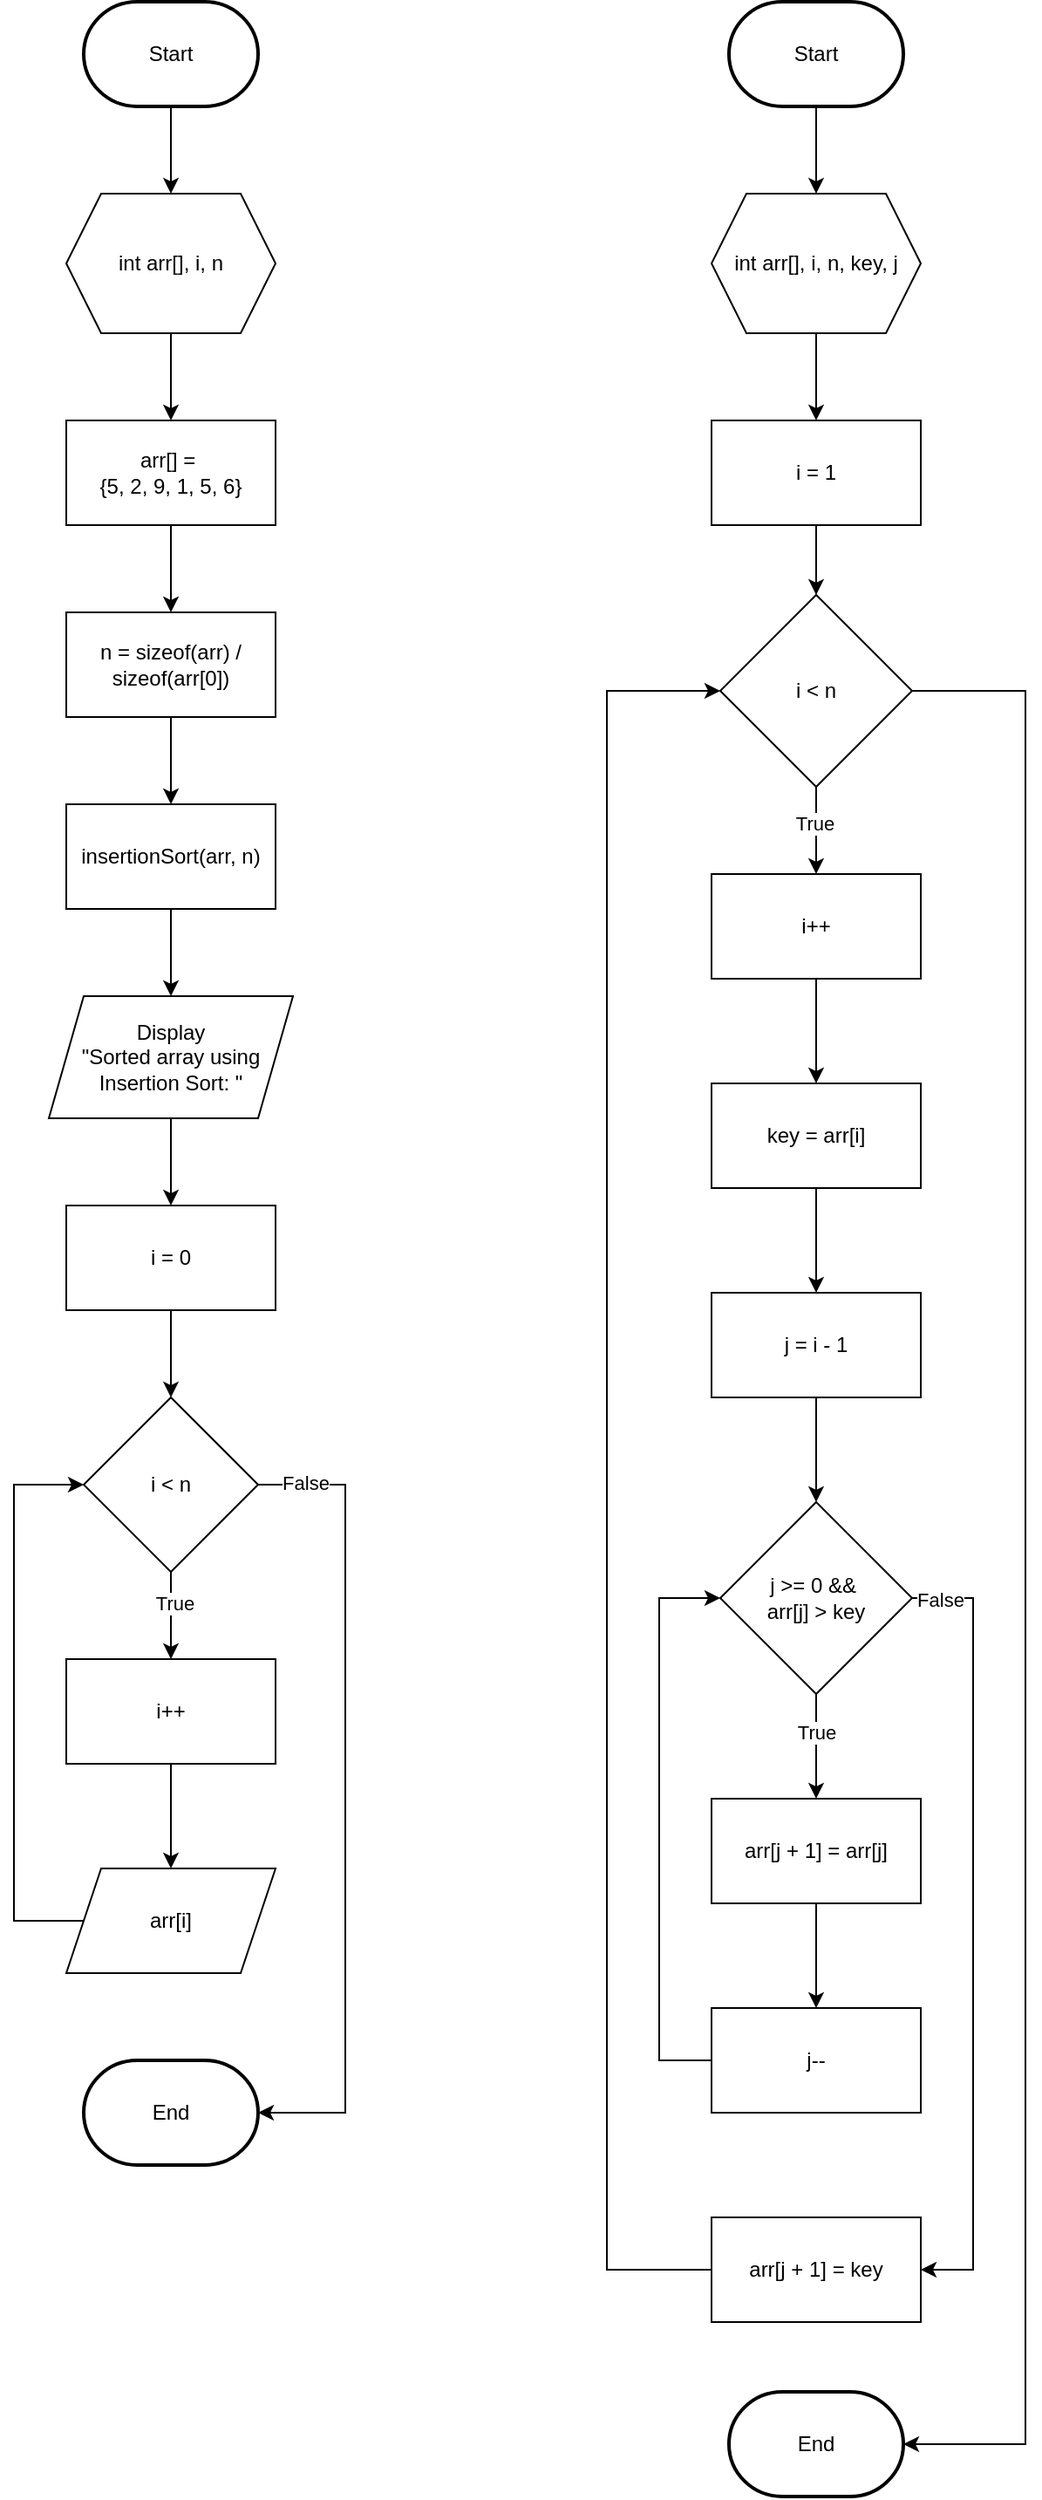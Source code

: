 <mxfile version="24.8.9" pages="3">
  <diagram id="C5RBs43oDa-KdzZeNtuy" name="Insertion Sort">
    <mxGraphModel dx="1009" dy="547" grid="1" gridSize="10" guides="1" tooltips="1" connect="1" arrows="1" fold="1" page="1" pageScale="1" pageWidth="827" pageHeight="1169" math="0" shadow="0">
      <root>
        <mxCell id="WIyWlLk6GJQsqaUBKTNV-0" />
        <mxCell id="WIyWlLk6GJQsqaUBKTNV-1" parent="WIyWlLk6GJQsqaUBKTNV-0" />
        <mxCell id="B2g4m1MUfD4inu9mf6AN-0" style="edgeStyle=orthogonalEdgeStyle;rounded=0;orthogonalLoop=1;jettySize=auto;html=1;entryX=0.5;entryY=0;entryDx=0;entryDy=0;" edge="1" parent="WIyWlLk6GJQsqaUBKTNV-1" source="B2g4m1MUfD4inu9mf6AN-1" target="B2g4m1MUfD4inu9mf6AN-5">
          <mxGeometry relative="1" as="geometry" />
        </mxCell>
        <mxCell id="B2g4m1MUfD4inu9mf6AN-1" value="Start" style="strokeWidth=2;html=1;shape=mxgraph.flowchart.terminator;whiteSpace=wrap;" vertex="1" parent="WIyWlLk6GJQsqaUBKTNV-1">
          <mxGeometry x="110" y="150" width="100" height="60" as="geometry" />
        </mxCell>
        <mxCell id="B2g4m1MUfD4inu9mf6AN-2" style="edgeStyle=orthogonalEdgeStyle;rounded=0;orthogonalLoop=1;jettySize=auto;html=1;entryX=0.5;entryY=0;entryDx=0;entryDy=0;" edge="1" parent="WIyWlLk6GJQsqaUBKTNV-1" source="B2g4m1MUfD4inu9mf6AN-3" target="B2g4m1MUfD4inu9mf6AN-16">
          <mxGeometry relative="1" as="geometry" />
        </mxCell>
        <mxCell id="B2g4m1MUfD4inu9mf6AN-3" value="Start" style="strokeWidth=2;html=1;shape=mxgraph.flowchart.terminator;whiteSpace=wrap;" vertex="1" parent="WIyWlLk6GJQsqaUBKTNV-1">
          <mxGeometry x="480" y="150" width="100" height="60" as="geometry" />
        </mxCell>
        <mxCell id="B2g4m1MUfD4inu9mf6AN-4" style="edgeStyle=orthogonalEdgeStyle;rounded=0;orthogonalLoop=1;jettySize=auto;html=1;entryX=0.5;entryY=0;entryDx=0;entryDy=0;" edge="1" parent="WIyWlLk6GJQsqaUBKTNV-1" source="B2g4m1MUfD4inu9mf6AN-5" target="B2g4m1MUfD4inu9mf6AN-10">
          <mxGeometry relative="1" as="geometry" />
        </mxCell>
        <mxCell id="B2g4m1MUfD4inu9mf6AN-5" value="&lt;font style=&quot;font-size: 12px;&quot;&gt;int arr[], i, n&lt;/font&gt;" style="shape=hexagon;perimeter=hexagonPerimeter2;whiteSpace=wrap;html=1;fixedSize=1;" vertex="1" parent="WIyWlLk6GJQsqaUBKTNV-1">
          <mxGeometry x="100" y="260" width="120" height="80" as="geometry" />
        </mxCell>
        <mxCell id="B2g4m1MUfD4inu9mf6AN-6" style="edgeStyle=orthogonalEdgeStyle;rounded=0;orthogonalLoop=1;jettySize=auto;html=1;entryX=0.5;entryY=0;entryDx=0;entryDy=0;" edge="1" parent="WIyWlLk6GJQsqaUBKTNV-1" source="B2g4m1MUfD4inu9mf6AN-8" target="B2g4m1MUfD4inu9mf6AN-34">
          <mxGeometry relative="1" as="geometry" />
        </mxCell>
        <mxCell id="B2g4m1MUfD4inu9mf6AN-7" value="True" style="edgeLabel;html=1;align=center;verticalAlign=middle;resizable=0;points=[];" vertex="1" connectable="0" parent="B2g4m1MUfD4inu9mf6AN-6">
          <mxGeometry x="-0.171" y="-1" relative="1" as="geometry">
            <mxPoint as="offset" />
          </mxGeometry>
        </mxCell>
        <mxCell id="B2g4m1MUfD4inu9mf6AN-8" value="i &amp;lt; n" style="rhombus;whiteSpace=wrap;html=1;" vertex="1" parent="WIyWlLk6GJQsqaUBKTNV-1">
          <mxGeometry x="475" y="490" width="110" height="110" as="geometry" />
        </mxCell>
        <mxCell id="B2g4m1MUfD4inu9mf6AN-9" style="edgeStyle=orthogonalEdgeStyle;rounded=0;orthogonalLoop=1;jettySize=auto;html=1;entryX=0.5;entryY=0;entryDx=0;entryDy=0;" edge="1" parent="WIyWlLk6GJQsqaUBKTNV-1" source="B2g4m1MUfD4inu9mf6AN-10" target="B2g4m1MUfD4inu9mf6AN-12">
          <mxGeometry relative="1" as="geometry" />
        </mxCell>
        <mxCell id="B2g4m1MUfD4inu9mf6AN-10" value="arr[] =&amp;nbsp;&lt;div&gt;{5, 2, 9, 1, 5, 6}&lt;/div&gt;" style="rounded=0;whiteSpace=wrap;html=1;" vertex="1" parent="WIyWlLk6GJQsqaUBKTNV-1">
          <mxGeometry x="100" y="390" width="120" height="60" as="geometry" />
        </mxCell>
        <mxCell id="B2g4m1MUfD4inu9mf6AN-11" style="edgeStyle=orthogonalEdgeStyle;rounded=0;orthogonalLoop=1;jettySize=auto;html=1;entryX=0.5;entryY=0;entryDx=0;entryDy=0;" edge="1" parent="WIyWlLk6GJQsqaUBKTNV-1" source="B2g4m1MUfD4inu9mf6AN-12" target="B2g4m1MUfD4inu9mf6AN-18">
          <mxGeometry relative="1" as="geometry" />
        </mxCell>
        <mxCell id="B2g4m1MUfD4inu9mf6AN-12" value="n = sizeof(arr) / sizeof(arr[0])" style="rounded=0;whiteSpace=wrap;html=1;" vertex="1" parent="WIyWlLk6GJQsqaUBKTNV-1">
          <mxGeometry x="100" y="500" width="120" height="60" as="geometry" />
        </mxCell>
        <mxCell id="B2g4m1MUfD4inu9mf6AN-13" style="edgeStyle=orthogonalEdgeStyle;rounded=0;orthogonalLoop=1;jettySize=auto;html=1;entryX=0.5;entryY=0;entryDx=0;entryDy=0;" edge="1" parent="WIyWlLk6GJQsqaUBKTNV-1" source="B2g4m1MUfD4inu9mf6AN-14" target="B2g4m1MUfD4inu9mf6AN-23">
          <mxGeometry relative="1" as="geometry" />
        </mxCell>
        <mxCell id="B2g4m1MUfD4inu9mf6AN-14" value="i = 0" style="rounded=0;whiteSpace=wrap;html=1;" vertex="1" parent="WIyWlLk6GJQsqaUBKTNV-1">
          <mxGeometry x="100" y="840" width="120" height="60" as="geometry" />
        </mxCell>
        <mxCell id="B2g4m1MUfD4inu9mf6AN-15" style="edgeStyle=orthogonalEdgeStyle;rounded=0;orthogonalLoop=1;jettySize=auto;html=1;entryX=0.5;entryY=0;entryDx=0;entryDy=0;" edge="1" parent="WIyWlLk6GJQsqaUBKTNV-1" source="B2g4m1MUfD4inu9mf6AN-16" target="B2g4m1MUfD4inu9mf6AN-32">
          <mxGeometry relative="1" as="geometry" />
        </mxCell>
        <mxCell id="B2g4m1MUfD4inu9mf6AN-16" value="int arr[], i, n, key, j" style="shape=hexagon;perimeter=hexagonPerimeter2;whiteSpace=wrap;html=1;fixedSize=1;" vertex="1" parent="WIyWlLk6GJQsqaUBKTNV-1">
          <mxGeometry x="470" y="260" width="120" height="80" as="geometry" />
        </mxCell>
        <mxCell id="B2g4m1MUfD4inu9mf6AN-17" style="edgeStyle=orthogonalEdgeStyle;rounded=0;orthogonalLoop=1;jettySize=auto;html=1;entryX=0.5;entryY=0;entryDx=0;entryDy=0;" edge="1" parent="WIyWlLk6GJQsqaUBKTNV-1" source="B2g4m1MUfD4inu9mf6AN-18" target="B2g4m1MUfD4inu9mf6AN-20">
          <mxGeometry relative="1" as="geometry" />
        </mxCell>
        <mxCell id="B2g4m1MUfD4inu9mf6AN-18" value="insertionSort(arr, n)" style="rounded=0;whiteSpace=wrap;html=1;" vertex="1" parent="WIyWlLk6GJQsqaUBKTNV-1">
          <mxGeometry x="100" y="610" width="120" height="60" as="geometry" />
        </mxCell>
        <mxCell id="B2g4m1MUfD4inu9mf6AN-19" style="edgeStyle=orthogonalEdgeStyle;rounded=0;orthogonalLoop=1;jettySize=auto;html=1;entryX=0.5;entryY=0;entryDx=0;entryDy=0;" edge="1" parent="WIyWlLk6GJQsqaUBKTNV-1" source="B2g4m1MUfD4inu9mf6AN-20" target="B2g4m1MUfD4inu9mf6AN-14">
          <mxGeometry relative="1" as="geometry" />
        </mxCell>
        <mxCell id="B2g4m1MUfD4inu9mf6AN-20" value="&lt;div&gt;Display&lt;/div&gt;&quot;Sorted array using Insertion Sort: &quot;" style="shape=parallelogram;perimeter=parallelogramPerimeter;whiteSpace=wrap;html=1;fixedSize=1;" vertex="1" parent="WIyWlLk6GJQsqaUBKTNV-1">
          <mxGeometry x="90" y="720" width="140" height="70" as="geometry" />
        </mxCell>
        <mxCell id="B2g4m1MUfD4inu9mf6AN-21" style="edgeStyle=orthogonalEdgeStyle;rounded=0;orthogonalLoop=1;jettySize=auto;html=1;entryX=0.5;entryY=0;entryDx=0;entryDy=0;" edge="1" parent="WIyWlLk6GJQsqaUBKTNV-1" source="B2g4m1MUfD4inu9mf6AN-23" target="B2g4m1MUfD4inu9mf6AN-25">
          <mxGeometry relative="1" as="geometry" />
        </mxCell>
        <mxCell id="B2g4m1MUfD4inu9mf6AN-22" value="True" style="edgeLabel;html=1;align=center;verticalAlign=middle;resizable=0;points=[];" vertex="1" connectable="0" parent="B2g4m1MUfD4inu9mf6AN-21">
          <mxGeometry x="-0.289" y="2" relative="1" as="geometry">
            <mxPoint as="offset" />
          </mxGeometry>
        </mxCell>
        <mxCell id="B2g4m1MUfD4inu9mf6AN-23" value="i &amp;lt; n" style="rhombus;whiteSpace=wrap;html=1;" vertex="1" parent="WIyWlLk6GJQsqaUBKTNV-1">
          <mxGeometry x="110" y="950" width="100" height="100" as="geometry" />
        </mxCell>
        <mxCell id="B2g4m1MUfD4inu9mf6AN-24" style="edgeStyle=orthogonalEdgeStyle;rounded=0;orthogonalLoop=1;jettySize=auto;html=1;entryX=0.5;entryY=0;entryDx=0;entryDy=0;" edge="1" parent="WIyWlLk6GJQsqaUBKTNV-1" source="B2g4m1MUfD4inu9mf6AN-25" target="B2g4m1MUfD4inu9mf6AN-27">
          <mxGeometry relative="1" as="geometry" />
        </mxCell>
        <mxCell id="B2g4m1MUfD4inu9mf6AN-25" value="i++" style="rounded=0;whiteSpace=wrap;html=1;" vertex="1" parent="WIyWlLk6GJQsqaUBKTNV-1">
          <mxGeometry x="100" y="1100" width="120" height="60" as="geometry" />
        </mxCell>
        <mxCell id="B2g4m1MUfD4inu9mf6AN-26" style="edgeStyle=orthogonalEdgeStyle;rounded=0;orthogonalLoop=1;jettySize=auto;html=1;entryX=0;entryY=0.5;entryDx=0;entryDy=0;" edge="1" parent="WIyWlLk6GJQsqaUBKTNV-1" source="B2g4m1MUfD4inu9mf6AN-27" target="B2g4m1MUfD4inu9mf6AN-23">
          <mxGeometry relative="1" as="geometry">
            <Array as="points">
              <mxPoint x="70" y="1250" />
              <mxPoint x="70" y="1000" />
            </Array>
          </mxGeometry>
        </mxCell>
        <mxCell id="B2g4m1MUfD4inu9mf6AN-27" value="arr[i]" style="shape=parallelogram;perimeter=parallelogramPerimeter;whiteSpace=wrap;html=1;fixedSize=1;" vertex="1" parent="WIyWlLk6GJQsqaUBKTNV-1">
          <mxGeometry x="100" y="1220" width="120" height="60" as="geometry" />
        </mxCell>
        <mxCell id="B2g4m1MUfD4inu9mf6AN-28" value="End" style="strokeWidth=2;html=1;shape=mxgraph.flowchart.terminator;whiteSpace=wrap;" vertex="1" parent="WIyWlLk6GJQsqaUBKTNV-1">
          <mxGeometry x="110" y="1330" width="100" height="60" as="geometry" />
        </mxCell>
        <mxCell id="B2g4m1MUfD4inu9mf6AN-29" style="edgeStyle=orthogonalEdgeStyle;rounded=0;orthogonalLoop=1;jettySize=auto;html=1;entryX=1;entryY=0.5;entryDx=0;entryDy=0;entryPerimeter=0;" edge="1" parent="WIyWlLk6GJQsqaUBKTNV-1" source="B2g4m1MUfD4inu9mf6AN-23" target="B2g4m1MUfD4inu9mf6AN-28">
          <mxGeometry relative="1" as="geometry">
            <Array as="points">
              <mxPoint x="260" y="1000" />
              <mxPoint x="260" y="1360" />
            </Array>
          </mxGeometry>
        </mxCell>
        <mxCell id="B2g4m1MUfD4inu9mf6AN-30" value="False" style="edgeLabel;html=1;align=center;verticalAlign=middle;resizable=0;points=[];" vertex="1" connectable="0" parent="B2g4m1MUfD4inu9mf6AN-29">
          <mxGeometry x="-0.882" y="1" relative="1" as="geometry">
            <mxPoint as="offset" />
          </mxGeometry>
        </mxCell>
        <mxCell id="B2g4m1MUfD4inu9mf6AN-31" style="edgeStyle=orthogonalEdgeStyle;rounded=0;orthogonalLoop=1;jettySize=auto;html=1;entryX=0.5;entryY=0;entryDx=0;entryDy=0;" edge="1" parent="WIyWlLk6GJQsqaUBKTNV-1" source="B2g4m1MUfD4inu9mf6AN-32" target="B2g4m1MUfD4inu9mf6AN-8">
          <mxGeometry relative="1" as="geometry" />
        </mxCell>
        <mxCell id="B2g4m1MUfD4inu9mf6AN-32" value="i = 1" style="rounded=0;whiteSpace=wrap;html=1;" vertex="1" parent="WIyWlLk6GJQsqaUBKTNV-1">
          <mxGeometry x="470" y="390" width="120" height="60" as="geometry" />
        </mxCell>
        <mxCell id="B2g4m1MUfD4inu9mf6AN-33" style="edgeStyle=orthogonalEdgeStyle;rounded=0;orthogonalLoop=1;jettySize=auto;html=1;entryX=0.5;entryY=0;entryDx=0;entryDy=0;" edge="1" parent="WIyWlLk6GJQsqaUBKTNV-1" source="B2g4m1MUfD4inu9mf6AN-34" target="B2g4m1MUfD4inu9mf6AN-36">
          <mxGeometry relative="1" as="geometry" />
        </mxCell>
        <mxCell id="B2g4m1MUfD4inu9mf6AN-34" value="i++" style="rounded=0;whiteSpace=wrap;html=1;" vertex="1" parent="WIyWlLk6GJQsqaUBKTNV-1">
          <mxGeometry x="470" y="650" width="120" height="60" as="geometry" />
        </mxCell>
        <mxCell id="B2g4m1MUfD4inu9mf6AN-35" style="edgeStyle=orthogonalEdgeStyle;rounded=0;orthogonalLoop=1;jettySize=auto;html=1;entryX=0.5;entryY=0;entryDx=0;entryDy=0;" edge="1" parent="WIyWlLk6GJQsqaUBKTNV-1" source="B2g4m1MUfD4inu9mf6AN-36" target="B2g4m1MUfD4inu9mf6AN-38">
          <mxGeometry relative="1" as="geometry" />
        </mxCell>
        <mxCell id="B2g4m1MUfD4inu9mf6AN-36" value="key = arr[i]" style="rounded=0;whiteSpace=wrap;html=1;" vertex="1" parent="WIyWlLk6GJQsqaUBKTNV-1">
          <mxGeometry x="470" y="770" width="120" height="60" as="geometry" />
        </mxCell>
        <mxCell id="B2g4m1MUfD4inu9mf6AN-37" style="edgeStyle=orthogonalEdgeStyle;rounded=0;orthogonalLoop=1;jettySize=auto;html=1;entryX=0.5;entryY=0;entryDx=0;entryDy=0;" edge="1" parent="WIyWlLk6GJQsqaUBKTNV-1" source="B2g4m1MUfD4inu9mf6AN-38" target="B2g4m1MUfD4inu9mf6AN-43">
          <mxGeometry relative="1" as="geometry" />
        </mxCell>
        <mxCell id="B2g4m1MUfD4inu9mf6AN-38" value="j = i - 1" style="rounded=0;whiteSpace=wrap;html=1;" vertex="1" parent="WIyWlLk6GJQsqaUBKTNV-1">
          <mxGeometry x="470" y="890" width="120" height="60" as="geometry" />
        </mxCell>
        <mxCell id="B2g4m1MUfD4inu9mf6AN-39" style="edgeStyle=orthogonalEdgeStyle;rounded=0;orthogonalLoop=1;jettySize=auto;html=1;entryX=0.5;entryY=0;entryDx=0;entryDy=0;" edge="1" parent="WIyWlLk6GJQsqaUBKTNV-1" source="B2g4m1MUfD4inu9mf6AN-43" target="B2g4m1MUfD4inu9mf6AN-45">
          <mxGeometry relative="1" as="geometry" />
        </mxCell>
        <mxCell id="B2g4m1MUfD4inu9mf6AN-40" value="True" style="edgeLabel;html=1;align=center;verticalAlign=middle;resizable=0;points=[];" vertex="1" connectable="0" parent="B2g4m1MUfD4inu9mf6AN-39">
          <mxGeometry x="-0.28" relative="1" as="geometry">
            <mxPoint as="offset" />
          </mxGeometry>
        </mxCell>
        <mxCell id="B2g4m1MUfD4inu9mf6AN-41" style="edgeStyle=orthogonalEdgeStyle;rounded=0;orthogonalLoop=1;jettySize=auto;html=1;entryX=1;entryY=0.5;entryDx=0;entryDy=0;" edge="1" parent="WIyWlLk6GJQsqaUBKTNV-1" source="B2g4m1MUfD4inu9mf6AN-43" target="B2g4m1MUfD4inu9mf6AN-49">
          <mxGeometry relative="1" as="geometry">
            <Array as="points">
              <mxPoint x="620" y="1065" />
              <mxPoint x="620" y="1450" />
            </Array>
          </mxGeometry>
        </mxCell>
        <mxCell id="B2g4m1MUfD4inu9mf6AN-42" value="False" style="edgeLabel;html=1;align=center;verticalAlign=middle;resizable=0;points=[];" vertex="1" connectable="0" parent="B2g4m1MUfD4inu9mf6AN-41">
          <mxGeometry x="-0.932" y="-1" relative="1" as="geometry">
            <mxPoint as="offset" />
          </mxGeometry>
        </mxCell>
        <mxCell id="B2g4m1MUfD4inu9mf6AN-43" value="j &amp;gt;= 0 &amp;amp;&amp;amp;&amp;nbsp;&lt;div&gt;arr[j] &amp;gt; key&lt;/div&gt;" style="rhombus;whiteSpace=wrap;html=1;" vertex="1" parent="WIyWlLk6GJQsqaUBKTNV-1">
          <mxGeometry x="475" y="1010" width="110" height="110" as="geometry" />
        </mxCell>
        <mxCell id="B2g4m1MUfD4inu9mf6AN-44" style="edgeStyle=orthogonalEdgeStyle;rounded=0;orthogonalLoop=1;jettySize=auto;html=1;entryX=0.5;entryY=0;entryDx=0;entryDy=0;" edge="1" parent="WIyWlLk6GJQsqaUBKTNV-1" source="B2g4m1MUfD4inu9mf6AN-45" target="B2g4m1MUfD4inu9mf6AN-47">
          <mxGeometry relative="1" as="geometry" />
        </mxCell>
        <mxCell id="B2g4m1MUfD4inu9mf6AN-45" value="arr[j + 1] = arr[j]" style="rounded=0;whiteSpace=wrap;html=1;" vertex="1" parent="WIyWlLk6GJQsqaUBKTNV-1">
          <mxGeometry x="470" y="1180" width="120" height="60" as="geometry" />
        </mxCell>
        <mxCell id="B2g4m1MUfD4inu9mf6AN-46" style="edgeStyle=orthogonalEdgeStyle;rounded=0;orthogonalLoop=1;jettySize=auto;html=1;entryX=0;entryY=0.5;entryDx=0;entryDy=0;" edge="1" parent="WIyWlLk6GJQsqaUBKTNV-1" source="B2g4m1MUfD4inu9mf6AN-47" target="B2g4m1MUfD4inu9mf6AN-43">
          <mxGeometry relative="1" as="geometry">
            <Array as="points">
              <mxPoint x="440" y="1330" />
              <mxPoint x="440" y="1065" />
            </Array>
          </mxGeometry>
        </mxCell>
        <mxCell id="B2g4m1MUfD4inu9mf6AN-47" value="j--" style="rounded=0;whiteSpace=wrap;html=1;" vertex="1" parent="WIyWlLk6GJQsqaUBKTNV-1">
          <mxGeometry x="470" y="1300" width="120" height="60" as="geometry" />
        </mxCell>
        <mxCell id="B2g4m1MUfD4inu9mf6AN-48" style="edgeStyle=orthogonalEdgeStyle;rounded=0;orthogonalLoop=1;jettySize=auto;html=1;entryX=0;entryY=0.5;entryDx=0;entryDy=0;" edge="1" parent="WIyWlLk6GJQsqaUBKTNV-1" source="B2g4m1MUfD4inu9mf6AN-49" target="B2g4m1MUfD4inu9mf6AN-8">
          <mxGeometry relative="1" as="geometry">
            <Array as="points">
              <mxPoint x="410" y="1450" />
              <mxPoint x="410" y="545" />
            </Array>
          </mxGeometry>
        </mxCell>
        <mxCell id="B2g4m1MUfD4inu9mf6AN-49" value="arr[j + 1] = key" style="rounded=0;whiteSpace=wrap;html=1;" vertex="1" parent="WIyWlLk6GJQsqaUBKTNV-1">
          <mxGeometry x="470" y="1420" width="120" height="60" as="geometry" />
        </mxCell>
        <mxCell id="B2g4m1MUfD4inu9mf6AN-50" value="End" style="strokeWidth=2;html=1;shape=mxgraph.flowchart.terminator;whiteSpace=wrap;" vertex="1" parent="WIyWlLk6GJQsqaUBKTNV-1">
          <mxGeometry x="480" y="1520" width="100" height="60" as="geometry" />
        </mxCell>
        <mxCell id="B2g4m1MUfD4inu9mf6AN-51" style="edgeStyle=orthogonalEdgeStyle;rounded=0;orthogonalLoop=1;jettySize=auto;html=1;entryX=1;entryY=0.5;entryDx=0;entryDy=0;entryPerimeter=0;" edge="1" parent="WIyWlLk6GJQsqaUBKTNV-1" source="B2g4m1MUfD4inu9mf6AN-8" target="B2g4m1MUfD4inu9mf6AN-50">
          <mxGeometry relative="1" as="geometry">
            <Array as="points">
              <mxPoint x="650" y="545" />
              <mxPoint x="650" y="1550" />
            </Array>
          </mxGeometry>
        </mxCell>
      </root>
    </mxGraphModel>
  </diagram>
  <diagram name="Bubble Sort" id="XdhnnKWHbx0Cxqnl0iQK">
    <mxGraphModel dx="1441" dy="781" grid="1" gridSize="10" guides="1" tooltips="1" connect="1" arrows="1" fold="1" page="1" pageScale="1" pageWidth="827" pageHeight="1169" math="0" shadow="0">
      <root>
        <mxCell id="05KCqZbBhDF9XlWzq1Z9-0" />
        <mxCell id="05KCqZbBhDF9XlWzq1Z9-1" parent="05KCqZbBhDF9XlWzq1Z9-0" />
        <mxCell id="A8e9yebvgcvkihE96Tty-0" style="edgeStyle=orthogonalEdgeStyle;rounded=0;orthogonalLoop=1;jettySize=auto;html=1;entryX=0.5;entryY=0;entryDx=0;entryDy=0;" edge="1" parent="05KCqZbBhDF9XlWzq1Z9-1" source="A8e9yebvgcvkihE96Tty-1" target="A8e9yebvgcvkihE96Tty-5">
          <mxGeometry relative="1" as="geometry" />
        </mxCell>
        <mxCell id="A8e9yebvgcvkihE96Tty-1" value="Start" style="strokeWidth=2;html=1;shape=mxgraph.flowchart.terminator;whiteSpace=wrap;" vertex="1" parent="05KCqZbBhDF9XlWzq1Z9-1">
          <mxGeometry x="110" y="150" width="100" height="60" as="geometry" />
        </mxCell>
        <mxCell id="A8e9yebvgcvkihE96Tty-2" style="edgeStyle=orthogonalEdgeStyle;rounded=0;orthogonalLoop=1;jettySize=auto;html=1;entryX=0.5;entryY=0;entryDx=0;entryDy=0;" edge="1" parent="05KCqZbBhDF9XlWzq1Z9-1" source="A8e9yebvgcvkihE96Tty-3" target="A8e9yebvgcvkihE96Tty-16">
          <mxGeometry relative="1" as="geometry" />
        </mxCell>
        <mxCell id="A8e9yebvgcvkihE96Tty-3" value="Start" style="strokeWidth=2;html=1;shape=mxgraph.flowchart.terminator;whiteSpace=wrap;" vertex="1" parent="05KCqZbBhDF9XlWzq1Z9-1">
          <mxGeometry x="480" y="150" width="100" height="60" as="geometry" />
        </mxCell>
        <mxCell id="A8e9yebvgcvkihE96Tty-4" style="edgeStyle=orthogonalEdgeStyle;rounded=0;orthogonalLoop=1;jettySize=auto;html=1;entryX=0.5;entryY=0;entryDx=0;entryDy=0;" edge="1" parent="05KCqZbBhDF9XlWzq1Z9-1" source="A8e9yebvgcvkihE96Tty-5" target="A8e9yebvgcvkihE96Tty-10">
          <mxGeometry relative="1" as="geometry" />
        </mxCell>
        <mxCell id="A8e9yebvgcvkihE96Tty-5" value="&lt;font style=&quot;font-size: 12px;&quot;&gt;int arr[], i, n&lt;/font&gt;" style="shape=hexagon;perimeter=hexagonPerimeter2;whiteSpace=wrap;html=1;fixedSize=1;" vertex="1" parent="05KCqZbBhDF9XlWzq1Z9-1">
          <mxGeometry x="100" y="260" width="120" height="80" as="geometry" />
        </mxCell>
        <mxCell id="A8e9yebvgcvkihE96Tty-6" style="edgeStyle=orthogonalEdgeStyle;rounded=0;orthogonalLoop=1;jettySize=auto;html=1;entryX=0.5;entryY=0;entryDx=0;entryDy=0;" edge="1" parent="05KCqZbBhDF9XlWzq1Z9-1" source="A8e9yebvgcvkihE96Tty-8" target="A8e9yebvgcvkihE96Tty-34">
          <mxGeometry relative="1" as="geometry" />
        </mxCell>
        <mxCell id="A8e9yebvgcvkihE96Tty-7" value="True" style="edgeLabel;html=1;align=center;verticalAlign=middle;resizable=0;points=[];" vertex="1" connectable="0" parent="A8e9yebvgcvkihE96Tty-6">
          <mxGeometry x="-0.238" relative="1" as="geometry">
            <mxPoint as="offset" />
          </mxGeometry>
        </mxCell>
        <mxCell id="A8e9yebvgcvkihE96Tty-8" value="i &amp;lt; n - 1" style="rhombus;whiteSpace=wrap;html=1;" vertex="1" parent="05KCqZbBhDF9XlWzq1Z9-1">
          <mxGeometry x="475" y="490" width="110" height="110" as="geometry" />
        </mxCell>
        <mxCell id="A8e9yebvgcvkihE96Tty-9" style="edgeStyle=orthogonalEdgeStyle;rounded=0;orthogonalLoop=1;jettySize=auto;html=1;entryX=0.5;entryY=0;entryDx=0;entryDy=0;" edge="1" parent="05KCqZbBhDF9XlWzq1Z9-1" source="A8e9yebvgcvkihE96Tty-10" target="A8e9yebvgcvkihE96Tty-12">
          <mxGeometry relative="1" as="geometry" />
        </mxCell>
        <mxCell id="A8e9yebvgcvkihE96Tty-10" value="arr[] =&amp;nbsp;&lt;div&gt;{5, 2, 9, 1, 5, 6}&lt;/div&gt;" style="rounded=0;whiteSpace=wrap;html=1;" vertex="1" parent="05KCqZbBhDF9XlWzq1Z9-1">
          <mxGeometry x="100" y="390" width="120" height="60" as="geometry" />
        </mxCell>
        <mxCell id="A8e9yebvgcvkihE96Tty-11" style="edgeStyle=orthogonalEdgeStyle;rounded=0;orthogonalLoop=1;jettySize=auto;html=1;entryX=0.5;entryY=0;entryDx=0;entryDy=0;" edge="1" parent="05KCqZbBhDF9XlWzq1Z9-1" source="A8e9yebvgcvkihE96Tty-12" target="A8e9yebvgcvkihE96Tty-18">
          <mxGeometry relative="1" as="geometry" />
        </mxCell>
        <mxCell id="A8e9yebvgcvkihE96Tty-12" value="n = sizeof(arr) / sizeof(arr[0])" style="rounded=0;whiteSpace=wrap;html=1;" vertex="1" parent="05KCqZbBhDF9XlWzq1Z9-1">
          <mxGeometry x="100" y="500" width="120" height="60" as="geometry" />
        </mxCell>
        <mxCell id="A8e9yebvgcvkihE96Tty-13" style="edgeStyle=orthogonalEdgeStyle;rounded=0;orthogonalLoop=1;jettySize=auto;html=1;entryX=0.5;entryY=0;entryDx=0;entryDy=0;" edge="1" parent="05KCqZbBhDF9XlWzq1Z9-1" source="A8e9yebvgcvkihE96Tty-14" target="A8e9yebvgcvkihE96Tty-23">
          <mxGeometry relative="1" as="geometry" />
        </mxCell>
        <mxCell id="A8e9yebvgcvkihE96Tty-14" value="i = 0" style="rounded=0;whiteSpace=wrap;html=1;" vertex="1" parent="05KCqZbBhDF9XlWzq1Z9-1">
          <mxGeometry x="100" y="840" width="120" height="60" as="geometry" />
        </mxCell>
        <mxCell id="A8e9yebvgcvkihE96Tty-15" style="edgeStyle=orthogonalEdgeStyle;rounded=0;orthogonalLoop=1;jettySize=auto;html=1;entryX=0.5;entryY=0;entryDx=0;entryDy=0;" edge="1" parent="05KCqZbBhDF9XlWzq1Z9-1" source="A8e9yebvgcvkihE96Tty-16" target="A8e9yebvgcvkihE96Tty-32">
          <mxGeometry relative="1" as="geometry" />
        </mxCell>
        <mxCell id="A8e9yebvgcvkihE96Tty-16" value="int arr[], i, n, key, j" style="shape=hexagon;perimeter=hexagonPerimeter2;whiteSpace=wrap;html=1;fixedSize=1;" vertex="1" parent="05KCqZbBhDF9XlWzq1Z9-1">
          <mxGeometry x="470" y="260" width="120" height="80" as="geometry" />
        </mxCell>
        <mxCell id="A8e9yebvgcvkihE96Tty-17" style="edgeStyle=orthogonalEdgeStyle;rounded=0;orthogonalLoop=1;jettySize=auto;html=1;entryX=0.5;entryY=0;entryDx=0;entryDy=0;" edge="1" parent="05KCqZbBhDF9XlWzq1Z9-1" source="A8e9yebvgcvkihE96Tty-18" target="A8e9yebvgcvkihE96Tty-20">
          <mxGeometry relative="1" as="geometry" />
        </mxCell>
        <mxCell id="A8e9yebvgcvkihE96Tty-18" value="bubbleSort(arr, n)" style="rounded=0;whiteSpace=wrap;html=1;" vertex="1" parent="05KCqZbBhDF9XlWzq1Z9-1">
          <mxGeometry x="100" y="610" width="120" height="60" as="geometry" />
        </mxCell>
        <mxCell id="A8e9yebvgcvkihE96Tty-19" style="edgeStyle=orthogonalEdgeStyle;rounded=0;orthogonalLoop=1;jettySize=auto;html=1;entryX=0.5;entryY=0;entryDx=0;entryDy=0;" edge="1" parent="05KCqZbBhDF9XlWzq1Z9-1" source="A8e9yebvgcvkihE96Tty-20" target="A8e9yebvgcvkihE96Tty-14">
          <mxGeometry relative="1" as="geometry" />
        </mxCell>
        <mxCell id="A8e9yebvgcvkihE96Tty-20" value="&lt;div&gt;Display&lt;/div&gt;&quot;Sorted array using Bubble Sort: &quot;" style="shape=parallelogram;perimeter=parallelogramPerimeter;whiteSpace=wrap;html=1;fixedSize=1;" vertex="1" parent="05KCqZbBhDF9XlWzq1Z9-1">
          <mxGeometry x="90" y="720" width="140" height="70" as="geometry" />
        </mxCell>
        <mxCell id="A8e9yebvgcvkihE96Tty-21" style="edgeStyle=orthogonalEdgeStyle;rounded=0;orthogonalLoop=1;jettySize=auto;html=1;entryX=0.5;entryY=0;entryDx=0;entryDy=0;" edge="1" parent="05KCqZbBhDF9XlWzq1Z9-1" source="A8e9yebvgcvkihE96Tty-23" target="A8e9yebvgcvkihE96Tty-25">
          <mxGeometry relative="1" as="geometry" />
        </mxCell>
        <mxCell id="A8e9yebvgcvkihE96Tty-22" value="True" style="edgeLabel;html=1;align=center;verticalAlign=middle;resizable=0;points=[];" vertex="1" connectable="0" parent="A8e9yebvgcvkihE96Tty-21">
          <mxGeometry x="-0.289" y="2" relative="1" as="geometry">
            <mxPoint as="offset" />
          </mxGeometry>
        </mxCell>
        <mxCell id="A8e9yebvgcvkihE96Tty-23" value="i &amp;lt; n" style="rhombus;whiteSpace=wrap;html=1;" vertex="1" parent="05KCqZbBhDF9XlWzq1Z9-1">
          <mxGeometry x="110" y="950" width="100" height="100" as="geometry" />
        </mxCell>
        <mxCell id="A8e9yebvgcvkihE96Tty-24" style="edgeStyle=orthogonalEdgeStyle;rounded=0;orthogonalLoop=1;jettySize=auto;html=1;entryX=0.5;entryY=0;entryDx=0;entryDy=0;" edge="1" parent="05KCqZbBhDF9XlWzq1Z9-1" source="A8e9yebvgcvkihE96Tty-25" target="A8e9yebvgcvkihE96Tty-27">
          <mxGeometry relative="1" as="geometry" />
        </mxCell>
        <mxCell id="A8e9yebvgcvkihE96Tty-25" value="i++" style="rounded=0;whiteSpace=wrap;html=1;" vertex="1" parent="05KCqZbBhDF9XlWzq1Z9-1">
          <mxGeometry x="100" y="1100" width="120" height="60" as="geometry" />
        </mxCell>
        <mxCell id="A8e9yebvgcvkihE96Tty-26" style="edgeStyle=orthogonalEdgeStyle;rounded=0;orthogonalLoop=1;jettySize=auto;html=1;entryX=0;entryY=0.5;entryDx=0;entryDy=0;" edge="1" parent="05KCqZbBhDF9XlWzq1Z9-1" source="A8e9yebvgcvkihE96Tty-27" target="A8e9yebvgcvkihE96Tty-23">
          <mxGeometry relative="1" as="geometry">
            <Array as="points">
              <mxPoint x="70" y="1250" />
              <mxPoint x="70" y="1000" />
            </Array>
          </mxGeometry>
        </mxCell>
        <mxCell id="A8e9yebvgcvkihE96Tty-27" value="arr[i]" style="shape=parallelogram;perimeter=parallelogramPerimeter;whiteSpace=wrap;html=1;fixedSize=1;" vertex="1" parent="05KCqZbBhDF9XlWzq1Z9-1">
          <mxGeometry x="100" y="1220" width="120" height="60" as="geometry" />
        </mxCell>
        <mxCell id="A8e9yebvgcvkihE96Tty-28" value="End" style="strokeWidth=2;html=1;shape=mxgraph.flowchart.terminator;whiteSpace=wrap;" vertex="1" parent="05KCqZbBhDF9XlWzq1Z9-1">
          <mxGeometry x="110" y="1330" width="100" height="60" as="geometry" />
        </mxCell>
        <mxCell id="A8e9yebvgcvkihE96Tty-29" style="edgeStyle=orthogonalEdgeStyle;rounded=0;orthogonalLoop=1;jettySize=auto;html=1;entryX=1;entryY=0.5;entryDx=0;entryDy=0;entryPerimeter=0;" edge="1" parent="05KCqZbBhDF9XlWzq1Z9-1" source="A8e9yebvgcvkihE96Tty-23" target="A8e9yebvgcvkihE96Tty-28">
          <mxGeometry relative="1" as="geometry">
            <Array as="points">
              <mxPoint x="260" y="1000" />
              <mxPoint x="260" y="1360" />
            </Array>
          </mxGeometry>
        </mxCell>
        <mxCell id="A8e9yebvgcvkihE96Tty-30" value="False" style="edgeLabel;html=1;align=center;verticalAlign=middle;resizable=0;points=[];" vertex="1" connectable="0" parent="A8e9yebvgcvkihE96Tty-29">
          <mxGeometry x="-0.882" y="1" relative="1" as="geometry">
            <mxPoint as="offset" />
          </mxGeometry>
        </mxCell>
        <mxCell id="A8e9yebvgcvkihE96Tty-31" style="edgeStyle=orthogonalEdgeStyle;rounded=0;orthogonalLoop=1;jettySize=auto;html=1;entryX=0.5;entryY=0;entryDx=0;entryDy=0;" edge="1" parent="05KCqZbBhDF9XlWzq1Z9-1" source="A8e9yebvgcvkihE96Tty-32" target="A8e9yebvgcvkihE96Tty-8">
          <mxGeometry relative="1" as="geometry" />
        </mxCell>
        <mxCell id="A8e9yebvgcvkihE96Tty-32" value="i = 0" style="rounded=0;whiteSpace=wrap;html=1;" vertex="1" parent="05KCqZbBhDF9XlWzq1Z9-1">
          <mxGeometry x="470" y="390" width="120" height="60" as="geometry" />
        </mxCell>
        <mxCell id="A8e9yebvgcvkihE96Tty-33" style="edgeStyle=orthogonalEdgeStyle;rounded=0;orthogonalLoop=1;jettySize=auto;html=1;entryX=0.5;entryY=0;entryDx=0;entryDy=0;" edge="1" parent="05KCqZbBhDF9XlWzq1Z9-1" source="A8e9yebvgcvkihE96Tty-34" target="A8e9yebvgcvkihE96Tty-44">
          <mxGeometry relative="1" as="geometry">
            <mxPoint x="530" y="770" as="targetPoint" />
          </mxGeometry>
        </mxCell>
        <mxCell id="A8e9yebvgcvkihE96Tty-34" value="i++" style="rounded=0;whiteSpace=wrap;html=1;" vertex="1" parent="05KCqZbBhDF9XlWzq1Z9-1">
          <mxGeometry x="470" y="660" width="120" height="60" as="geometry" />
        </mxCell>
        <mxCell id="A8e9yebvgcvkihE96Tty-35" value="End" style="strokeWidth=2;html=1;shape=mxgraph.flowchart.terminator;whiteSpace=wrap;" vertex="1" parent="05KCqZbBhDF9XlWzq1Z9-1">
          <mxGeometry x="480" y="1660" width="100" height="60" as="geometry" />
        </mxCell>
        <mxCell id="A8e9yebvgcvkihE96Tty-36" style="edgeStyle=orthogonalEdgeStyle;rounded=0;orthogonalLoop=1;jettySize=auto;html=1;entryX=1;entryY=0.5;entryDx=0;entryDy=0;entryPerimeter=0;" edge="1" parent="05KCqZbBhDF9XlWzq1Z9-1" source="A8e9yebvgcvkihE96Tty-8" target="A8e9yebvgcvkihE96Tty-35">
          <mxGeometry relative="1" as="geometry">
            <Array as="points">
              <mxPoint x="670" y="545" />
              <mxPoint x="670" y="1690" />
            </Array>
          </mxGeometry>
        </mxCell>
        <mxCell id="A8e9yebvgcvkihE96Tty-37" value="False" style="edgeLabel;html=1;align=center;verticalAlign=middle;resizable=0;points=[];" vertex="1" connectable="0" parent="A8e9yebvgcvkihE96Tty-36">
          <mxGeometry x="-0.95" y="-2" relative="1" as="geometry">
            <mxPoint as="offset" />
          </mxGeometry>
        </mxCell>
        <mxCell id="A8e9yebvgcvkihE96Tty-38" style="edgeStyle=orthogonalEdgeStyle;rounded=0;orthogonalLoop=1;jettySize=auto;html=1;entryX=0.5;entryY=0;entryDx=0;entryDy=0;" edge="1" parent="05KCqZbBhDF9XlWzq1Z9-1" source="A8e9yebvgcvkihE96Tty-42" target="A8e9yebvgcvkihE96Tty-46">
          <mxGeometry relative="1" as="geometry" />
        </mxCell>
        <mxCell id="A8e9yebvgcvkihE96Tty-39" value="True" style="edgeLabel;html=1;align=center;verticalAlign=middle;resizable=0;points=[];" vertex="1" connectable="0" parent="A8e9yebvgcvkihE96Tty-38">
          <mxGeometry x="-0.238" relative="1" as="geometry">
            <mxPoint as="offset" />
          </mxGeometry>
        </mxCell>
        <mxCell id="A8e9yebvgcvkihE96Tty-40" style="edgeStyle=orthogonalEdgeStyle;rounded=0;orthogonalLoop=1;jettySize=auto;html=1;entryX=0;entryY=0.5;entryDx=0;entryDy=0;" edge="1" parent="05KCqZbBhDF9XlWzq1Z9-1" source="A8e9yebvgcvkihE96Tty-42" target="A8e9yebvgcvkihE96Tty-8">
          <mxGeometry relative="1" as="geometry">
            <Array as="points">
              <mxPoint x="430" y="925" />
              <mxPoint x="430" y="545" />
            </Array>
          </mxGeometry>
        </mxCell>
        <mxCell id="A8e9yebvgcvkihE96Tty-41" value="False" style="edgeLabel;html=1;align=center;verticalAlign=middle;resizable=0;points=[];" vertex="1" connectable="0" parent="A8e9yebvgcvkihE96Tty-40">
          <mxGeometry x="-0.904" relative="1" as="geometry">
            <mxPoint as="offset" />
          </mxGeometry>
        </mxCell>
        <mxCell id="A8e9yebvgcvkihE96Tty-42" value="j &amp;lt; n - i - 1" style="rhombus;whiteSpace=wrap;html=1;" vertex="1" parent="05KCqZbBhDF9XlWzq1Z9-1">
          <mxGeometry x="475" y="870" width="110" height="110" as="geometry" />
        </mxCell>
        <mxCell id="A8e9yebvgcvkihE96Tty-43" style="edgeStyle=orthogonalEdgeStyle;rounded=0;orthogonalLoop=1;jettySize=auto;html=1;entryX=0.5;entryY=0;entryDx=0;entryDy=0;" edge="1" parent="05KCqZbBhDF9XlWzq1Z9-1" source="A8e9yebvgcvkihE96Tty-44" target="A8e9yebvgcvkihE96Tty-42">
          <mxGeometry relative="1" as="geometry" />
        </mxCell>
        <mxCell id="A8e9yebvgcvkihE96Tty-44" value="j = 0" style="rounded=0;whiteSpace=wrap;html=1;" vertex="1" parent="05KCqZbBhDF9XlWzq1Z9-1">
          <mxGeometry x="470" y="770" width="120" height="60" as="geometry" />
        </mxCell>
        <mxCell id="A8e9yebvgcvkihE96Tty-45" style="edgeStyle=orthogonalEdgeStyle;rounded=0;orthogonalLoop=1;jettySize=auto;html=1;entryX=0.5;entryY=0;entryDx=0;entryDy=0;" edge="1" parent="05KCqZbBhDF9XlWzq1Z9-1" source="A8e9yebvgcvkihE96Tty-46" target="A8e9yebvgcvkihE96Tty-51">
          <mxGeometry relative="1" as="geometry" />
        </mxCell>
        <mxCell id="A8e9yebvgcvkihE96Tty-46" value="j++" style="rounded=0;whiteSpace=wrap;html=1;" vertex="1" parent="05KCqZbBhDF9XlWzq1Z9-1">
          <mxGeometry x="470" y="1040" width="120" height="60" as="geometry" />
        </mxCell>
        <mxCell id="A8e9yebvgcvkihE96Tty-47" style="edgeStyle=orthogonalEdgeStyle;rounded=0;orthogonalLoop=1;jettySize=auto;html=1;entryX=0.5;entryY=0;entryDx=0;entryDy=0;" edge="1" parent="05KCqZbBhDF9XlWzq1Z9-1" source="A8e9yebvgcvkihE96Tty-51" target="A8e9yebvgcvkihE96Tty-53">
          <mxGeometry relative="1" as="geometry" />
        </mxCell>
        <mxCell id="A8e9yebvgcvkihE96Tty-48" value="True" style="edgeLabel;html=1;align=center;verticalAlign=middle;resizable=0;points=[];" vertex="1" connectable="0" parent="A8e9yebvgcvkihE96Tty-47">
          <mxGeometry x="-0.198" relative="1" as="geometry">
            <mxPoint as="offset" />
          </mxGeometry>
        </mxCell>
        <mxCell id="A8e9yebvgcvkihE96Tty-49" style="edgeStyle=orthogonalEdgeStyle;rounded=0;orthogonalLoop=1;jettySize=auto;html=1;entryX=1;entryY=0.5;entryDx=0;entryDy=0;" edge="1" parent="05KCqZbBhDF9XlWzq1Z9-1" target="A8e9yebvgcvkihE96Tty-42">
          <mxGeometry relative="1" as="geometry">
            <mxPoint x="580" y="1200" as="sourcePoint" />
            <Array as="points">
              <mxPoint x="630" y="1200" />
              <mxPoint x="630" y="925" />
            </Array>
          </mxGeometry>
        </mxCell>
        <mxCell id="A8e9yebvgcvkihE96Tty-50" value="False" style="edgeLabel;html=1;align=center;verticalAlign=middle;resizable=0;points=[];" vertex="1" connectable="0" parent="A8e9yebvgcvkihE96Tty-49">
          <mxGeometry x="-0.886" relative="1" as="geometry">
            <mxPoint as="offset" />
          </mxGeometry>
        </mxCell>
        <mxCell id="A8e9yebvgcvkihE96Tty-51" value="arr[j] &amp;gt; arr[j + 1]" style="rhombus;whiteSpace=wrap;html=1;" vertex="1" parent="05KCqZbBhDF9XlWzq1Z9-1">
          <mxGeometry x="480" y="1150" width="100" height="100" as="geometry" />
        </mxCell>
        <mxCell id="A8e9yebvgcvkihE96Tty-52" style="edgeStyle=orthogonalEdgeStyle;rounded=0;orthogonalLoop=1;jettySize=auto;html=1;entryX=0.5;entryY=0;entryDx=0;entryDy=0;" edge="1" parent="05KCqZbBhDF9XlWzq1Z9-1" source="A8e9yebvgcvkihE96Tty-53" target="A8e9yebvgcvkihE96Tty-55">
          <mxGeometry relative="1" as="geometry" />
        </mxCell>
        <mxCell id="A8e9yebvgcvkihE96Tty-53" value="temp = arr[j]" style="rounded=0;whiteSpace=wrap;html=1;" vertex="1" parent="05KCqZbBhDF9XlWzq1Z9-1">
          <mxGeometry x="470" y="1300" width="120" height="60" as="geometry" />
        </mxCell>
        <mxCell id="A8e9yebvgcvkihE96Tty-54" style="edgeStyle=orthogonalEdgeStyle;rounded=0;orthogonalLoop=1;jettySize=auto;html=1;entryX=0.5;entryY=0;entryDx=0;entryDy=0;" edge="1" parent="05KCqZbBhDF9XlWzq1Z9-1" source="A8e9yebvgcvkihE96Tty-55" target="A8e9yebvgcvkihE96Tty-57">
          <mxGeometry relative="1" as="geometry" />
        </mxCell>
        <mxCell id="A8e9yebvgcvkihE96Tty-55" value="arr[j] = arr[j + 1]" style="rounded=0;whiteSpace=wrap;html=1;" vertex="1" parent="05KCqZbBhDF9XlWzq1Z9-1">
          <mxGeometry x="470" y="1420" width="120" height="60" as="geometry" />
        </mxCell>
        <mxCell id="A8e9yebvgcvkihE96Tty-56" style="edgeStyle=orthogonalEdgeStyle;rounded=0;orthogonalLoop=1;jettySize=auto;html=1;entryX=1;entryY=0.5;entryDx=0;entryDy=0;" edge="1" parent="05KCqZbBhDF9XlWzq1Z9-1" source="A8e9yebvgcvkihE96Tty-57" target="A8e9yebvgcvkihE96Tty-42">
          <mxGeometry relative="1" as="geometry">
            <Array as="points">
              <mxPoint x="630" y="1570" />
              <mxPoint x="630" y="925" />
            </Array>
          </mxGeometry>
        </mxCell>
        <mxCell id="A8e9yebvgcvkihE96Tty-57" value="arr[j + 1] = temp" style="rounded=0;whiteSpace=wrap;html=1;" vertex="1" parent="05KCqZbBhDF9XlWzq1Z9-1">
          <mxGeometry x="470" y="1540" width="120" height="60" as="geometry" />
        </mxCell>
      </root>
    </mxGraphModel>
  </diagram>
  <diagram name="Quick Sort" id="lDBHReEA4UAQGn0yqudZ">
    <mxGraphModel dx="696" dy="377" grid="1" gridSize="10" guides="1" tooltips="1" connect="1" arrows="1" fold="1" page="1" pageScale="1" pageWidth="827" pageHeight="1169" math="0" shadow="0">
      <root>
        <mxCell id="8GcYPjk36ll6uwkBPBZD-0" />
        <mxCell id="8GcYPjk36ll6uwkBPBZD-1" parent="8GcYPjk36ll6uwkBPBZD-0" />
        <mxCell id="8GcYPjk36ll6uwkBPBZD-2" style="edgeStyle=orthogonalEdgeStyle;rounded=0;orthogonalLoop=1;jettySize=auto;html=1;entryX=0.5;entryY=0;entryDx=0;entryDy=0;" edge="1" parent="8GcYPjk36ll6uwkBPBZD-1" source="8GcYPjk36ll6uwkBPBZD-3" target="8GcYPjk36ll6uwkBPBZD-7">
          <mxGeometry relative="1" as="geometry" />
        </mxCell>
        <mxCell id="8GcYPjk36ll6uwkBPBZD-3" value="Start" style="strokeWidth=2;html=1;shape=mxgraph.flowchart.terminator;whiteSpace=wrap;" vertex="1" parent="8GcYPjk36ll6uwkBPBZD-1">
          <mxGeometry x="110" y="150" width="100" height="60" as="geometry" />
        </mxCell>
        <mxCell id="8GcYPjk36ll6uwkBPBZD-6" style="edgeStyle=orthogonalEdgeStyle;rounded=0;orthogonalLoop=1;jettySize=auto;html=1;entryX=0.5;entryY=0;entryDx=0;entryDy=0;" edge="1" parent="8GcYPjk36ll6uwkBPBZD-1" source="8GcYPjk36ll6uwkBPBZD-7" target="8GcYPjk36ll6uwkBPBZD-12">
          <mxGeometry relative="1" as="geometry" />
        </mxCell>
        <mxCell id="8GcYPjk36ll6uwkBPBZD-7" value="&lt;font style=&quot;font-size: 12px;&quot;&gt;int arr[], i, n&lt;/font&gt;" style="shape=hexagon;perimeter=hexagonPerimeter2;whiteSpace=wrap;html=1;fixedSize=1;" vertex="1" parent="8GcYPjk36ll6uwkBPBZD-1">
          <mxGeometry x="100" y="260" width="120" height="80" as="geometry" />
        </mxCell>
        <mxCell id="8GcYPjk36ll6uwkBPBZD-11" style="edgeStyle=orthogonalEdgeStyle;rounded=0;orthogonalLoop=1;jettySize=auto;html=1;entryX=0.5;entryY=0;entryDx=0;entryDy=0;" edge="1" parent="8GcYPjk36ll6uwkBPBZD-1" source="8GcYPjk36ll6uwkBPBZD-12" target="8GcYPjk36ll6uwkBPBZD-14">
          <mxGeometry relative="1" as="geometry" />
        </mxCell>
        <mxCell id="8GcYPjk36ll6uwkBPBZD-12" value="arr[] =&amp;nbsp;&lt;div&gt;{5, 2, 9, 1, 5, 6}&lt;/div&gt;" style="rounded=0;whiteSpace=wrap;html=1;" vertex="1" parent="8GcYPjk36ll6uwkBPBZD-1">
          <mxGeometry x="100" y="390" width="120" height="60" as="geometry" />
        </mxCell>
        <mxCell id="8GcYPjk36ll6uwkBPBZD-13" style="edgeStyle=orthogonalEdgeStyle;rounded=0;orthogonalLoop=1;jettySize=auto;html=1;entryX=0.5;entryY=0;entryDx=0;entryDy=0;" edge="1" parent="8GcYPjk36ll6uwkBPBZD-1" source="8GcYPjk36ll6uwkBPBZD-14" target="8GcYPjk36ll6uwkBPBZD-20">
          <mxGeometry relative="1" as="geometry" />
        </mxCell>
        <mxCell id="8GcYPjk36ll6uwkBPBZD-14" value="n = sizeof(arr) / sizeof(arr[0])" style="rounded=0;whiteSpace=wrap;html=1;" vertex="1" parent="8GcYPjk36ll6uwkBPBZD-1">
          <mxGeometry x="100" y="500" width="120" height="60" as="geometry" />
        </mxCell>
        <mxCell id="8GcYPjk36ll6uwkBPBZD-15" style="edgeStyle=orthogonalEdgeStyle;rounded=0;orthogonalLoop=1;jettySize=auto;html=1;entryX=0.5;entryY=0;entryDx=0;entryDy=0;" edge="1" parent="8GcYPjk36ll6uwkBPBZD-1" source="8GcYPjk36ll6uwkBPBZD-16" target="8GcYPjk36ll6uwkBPBZD-25">
          <mxGeometry relative="1" as="geometry" />
        </mxCell>
        <mxCell id="8GcYPjk36ll6uwkBPBZD-16" value="i = 0" style="rounded=0;whiteSpace=wrap;html=1;" vertex="1" parent="8GcYPjk36ll6uwkBPBZD-1">
          <mxGeometry x="100" y="840" width="120" height="60" as="geometry" />
        </mxCell>
        <mxCell id="8GcYPjk36ll6uwkBPBZD-19" style="edgeStyle=orthogonalEdgeStyle;rounded=0;orthogonalLoop=1;jettySize=auto;html=1;entryX=0.5;entryY=0;entryDx=0;entryDy=0;" edge="1" parent="8GcYPjk36ll6uwkBPBZD-1" source="8GcYPjk36ll6uwkBPBZD-20" target="8GcYPjk36ll6uwkBPBZD-22">
          <mxGeometry relative="1" as="geometry" />
        </mxCell>
        <mxCell id="8GcYPjk36ll6uwkBPBZD-20" value="quickSort(arr, 0, n - 1)" style="rounded=0;whiteSpace=wrap;html=1;" vertex="1" parent="8GcYPjk36ll6uwkBPBZD-1">
          <mxGeometry x="100" y="610" width="120" height="60" as="geometry" />
        </mxCell>
        <mxCell id="8GcYPjk36ll6uwkBPBZD-21" style="edgeStyle=orthogonalEdgeStyle;rounded=0;orthogonalLoop=1;jettySize=auto;html=1;entryX=0.5;entryY=0;entryDx=0;entryDy=0;" edge="1" parent="8GcYPjk36ll6uwkBPBZD-1" source="8GcYPjk36ll6uwkBPBZD-22" target="8GcYPjk36ll6uwkBPBZD-16">
          <mxGeometry relative="1" as="geometry" />
        </mxCell>
        <mxCell id="8GcYPjk36ll6uwkBPBZD-22" value="&lt;div&gt;Display&lt;/div&gt;&quot;Sorted array using&amp;nbsp;&lt;div&gt;Quick Sort: &quot;&lt;/div&gt;" style="shape=parallelogram;perimeter=parallelogramPerimeter;whiteSpace=wrap;html=1;fixedSize=1;" vertex="1" parent="8GcYPjk36ll6uwkBPBZD-1">
          <mxGeometry x="90" y="720" width="140" height="70" as="geometry" />
        </mxCell>
        <mxCell id="8GcYPjk36ll6uwkBPBZD-23" style="edgeStyle=orthogonalEdgeStyle;rounded=0;orthogonalLoop=1;jettySize=auto;html=1;entryX=0.5;entryY=0;entryDx=0;entryDy=0;" edge="1" parent="8GcYPjk36ll6uwkBPBZD-1" source="8GcYPjk36ll6uwkBPBZD-25" target="8GcYPjk36ll6uwkBPBZD-27">
          <mxGeometry relative="1" as="geometry" />
        </mxCell>
        <mxCell id="8GcYPjk36ll6uwkBPBZD-24" value="True" style="edgeLabel;html=1;align=center;verticalAlign=middle;resizable=0;points=[];" vertex="1" connectable="0" parent="8GcYPjk36ll6uwkBPBZD-23">
          <mxGeometry x="-0.289" y="2" relative="1" as="geometry">
            <mxPoint as="offset" />
          </mxGeometry>
        </mxCell>
        <mxCell id="8GcYPjk36ll6uwkBPBZD-25" value="i &amp;lt; n" style="rhombus;whiteSpace=wrap;html=1;" vertex="1" parent="8GcYPjk36ll6uwkBPBZD-1">
          <mxGeometry x="110" y="950" width="100" height="100" as="geometry" />
        </mxCell>
        <mxCell id="8GcYPjk36ll6uwkBPBZD-26" style="edgeStyle=orthogonalEdgeStyle;rounded=0;orthogonalLoop=1;jettySize=auto;html=1;entryX=0.5;entryY=0;entryDx=0;entryDy=0;" edge="1" parent="8GcYPjk36ll6uwkBPBZD-1" source="8GcYPjk36ll6uwkBPBZD-27" target="8GcYPjk36ll6uwkBPBZD-29">
          <mxGeometry relative="1" as="geometry" />
        </mxCell>
        <mxCell id="8GcYPjk36ll6uwkBPBZD-27" value="i++" style="rounded=0;whiteSpace=wrap;html=1;" vertex="1" parent="8GcYPjk36ll6uwkBPBZD-1">
          <mxGeometry x="100" y="1100" width="120" height="60" as="geometry" />
        </mxCell>
        <mxCell id="8GcYPjk36ll6uwkBPBZD-28" style="edgeStyle=orthogonalEdgeStyle;rounded=0;orthogonalLoop=1;jettySize=auto;html=1;entryX=0;entryY=0.5;entryDx=0;entryDy=0;" edge="1" parent="8GcYPjk36ll6uwkBPBZD-1" source="8GcYPjk36ll6uwkBPBZD-29" target="8GcYPjk36ll6uwkBPBZD-25">
          <mxGeometry relative="1" as="geometry">
            <Array as="points">
              <mxPoint x="70" y="1250" />
              <mxPoint x="70" y="1000" />
            </Array>
          </mxGeometry>
        </mxCell>
        <mxCell id="8GcYPjk36ll6uwkBPBZD-29" value="arr[i]" style="shape=parallelogram;perimeter=parallelogramPerimeter;whiteSpace=wrap;html=1;fixedSize=1;" vertex="1" parent="8GcYPjk36ll6uwkBPBZD-1">
          <mxGeometry x="100" y="1220" width="120" height="60" as="geometry" />
        </mxCell>
        <mxCell id="8GcYPjk36ll6uwkBPBZD-30" value="End" style="strokeWidth=2;html=1;shape=mxgraph.flowchart.terminator;whiteSpace=wrap;" vertex="1" parent="8GcYPjk36ll6uwkBPBZD-1">
          <mxGeometry x="110" y="1330" width="100" height="60" as="geometry" />
        </mxCell>
        <mxCell id="8GcYPjk36ll6uwkBPBZD-31" style="edgeStyle=orthogonalEdgeStyle;rounded=0;orthogonalLoop=1;jettySize=auto;html=1;entryX=1;entryY=0.5;entryDx=0;entryDy=0;entryPerimeter=0;" edge="1" parent="8GcYPjk36ll6uwkBPBZD-1" source="8GcYPjk36ll6uwkBPBZD-25" target="8GcYPjk36ll6uwkBPBZD-30">
          <mxGeometry relative="1" as="geometry">
            <Array as="points">
              <mxPoint x="260" y="1000" />
              <mxPoint x="260" y="1360" />
            </Array>
          </mxGeometry>
        </mxCell>
        <mxCell id="8GcYPjk36ll6uwkBPBZD-32" value="False" style="edgeLabel;html=1;align=center;verticalAlign=middle;resizable=0;points=[];" vertex="1" connectable="0" parent="8GcYPjk36ll6uwkBPBZD-31">
          <mxGeometry x="-0.882" y="1" relative="1" as="geometry">
            <mxPoint as="offset" />
          </mxGeometry>
        </mxCell>
        <mxCell id="Ut54P6nKtdXWLzwmddPT-2" style="edgeStyle=orthogonalEdgeStyle;rounded=0;orthogonalLoop=1;jettySize=auto;html=1;entryX=0.5;entryY=0;entryDx=0;entryDy=0;" edge="1" parent="8GcYPjk36ll6uwkBPBZD-1" source="Ut54P6nKtdXWLzwmddPT-0" target="Ut54P6nKtdXWLzwmddPT-1">
          <mxGeometry relative="1" as="geometry" />
        </mxCell>
        <mxCell id="Ut54P6nKtdXWLzwmddPT-0" value="Start" style="strokeWidth=2;html=1;shape=mxgraph.flowchart.terminator;whiteSpace=wrap;" vertex="1" parent="8GcYPjk36ll6uwkBPBZD-1">
          <mxGeometry x="380" y="150" width="100" height="60" as="geometry" />
        </mxCell>
        <mxCell id="Ut54P6nKtdXWLzwmddPT-4" style="edgeStyle=orthogonalEdgeStyle;rounded=0;orthogonalLoop=1;jettySize=auto;html=1;entryX=0.5;entryY=0;entryDx=0;entryDy=0;" edge="1" parent="8GcYPjk36ll6uwkBPBZD-1" source="Ut54P6nKtdXWLzwmddPT-1" target="Ut54P6nKtdXWLzwmddPT-3">
          <mxGeometry relative="1" as="geometry" />
        </mxCell>
        <mxCell id="Ut54P6nKtdXWLzwmddPT-1" value="&lt;font style=&quot;font-size: 12px;&quot;&gt;int a, b, temp&lt;/font&gt;" style="shape=hexagon;perimeter=hexagonPerimeter2;whiteSpace=wrap;html=1;fixedSize=1;" vertex="1" parent="8GcYPjk36ll6uwkBPBZD-1">
          <mxGeometry x="370" y="260" width="120" height="80" as="geometry" />
        </mxCell>
        <mxCell id="Ut54P6nKtdXWLzwmddPT-7" style="edgeStyle=orthogonalEdgeStyle;rounded=0;orthogonalLoop=1;jettySize=auto;html=1;entryX=0.5;entryY=0;entryDx=0;entryDy=0;" edge="1" parent="8GcYPjk36ll6uwkBPBZD-1" source="Ut54P6nKtdXWLzwmddPT-3" target="Ut54P6nKtdXWLzwmddPT-6">
          <mxGeometry relative="1" as="geometry" />
        </mxCell>
        <mxCell id="Ut54P6nKtdXWLzwmddPT-3" value="temp = *a" style="rounded=0;whiteSpace=wrap;html=1;" vertex="1" parent="8GcYPjk36ll6uwkBPBZD-1">
          <mxGeometry x="370" y="390" width="120" height="60" as="geometry" />
        </mxCell>
        <mxCell id="Ut54P6nKtdXWLzwmddPT-5" value="*b = temp" style="rounded=0;whiteSpace=wrap;html=1;" vertex="1" parent="8GcYPjk36ll6uwkBPBZD-1">
          <mxGeometry x="370" y="610" width="120" height="60" as="geometry" />
        </mxCell>
        <mxCell id="Ut54P6nKtdXWLzwmddPT-8" style="edgeStyle=orthogonalEdgeStyle;rounded=0;orthogonalLoop=1;jettySize=auto;html=1;entryX=0.5;entryY=0;entryDx=0;entryDy=0;" edge="1" parent="8GcYPjk36ll6uwkBPBZD-1" source="Ut54P6nKtdXWLzwmddPT-6" target="Ut54P6nKtdXWLzwmddPT-5">
          <mxGeometry relative="1" as="geometry" />
        </mxCell>
        <mxCell id="Ut54P6nKtdXWLzwmddPT-6" value="*a = *b" style="rounded=0;whiteSpace=wrap;html=1;" vertex="1" parent="8GcYPjk36ll6uwkBPBZD-1">
          <mxGeometry x="370" y="500" width="120" height="60" as="geometry" />
        </mxCell>
        <mxCell id="Ut54P6nKtdXWLzwmddPT-9" value="End" style="strokeWidth=2;html=1;shape=mxgraph.flowchart.terminator;whiteSpace=wrap;" vertex="1" parent="8GcYPjk36ll6uwkBPBZD-1">
          <mxGeometry x="380" y="720" width="100" height="60" as="geometry" />
        </mxCell>
        <mxCell id="Ut54P6nKtdXWLzwmddPT-10" style="edgeStyle=orthogonalEdgeStyle;rounded=0;orthogonalLoop=1;jettySize=auto;html=1;entryX=0.5;entryY=0;entryDx=0;entryDy=0;entryPerimeter=0;" edge="1" parent="8GcYPjk36ll6uwkBPBZD-1" source="Ut54P6nKtdXWLzwmddPT-5" target="Ut54P6nKtdXWLzwmddPT-9">
          <mxGeometry relative="1" as="geometry" />
        </mxCell>
        <mxCell id="Ut54P6nKtdXWLzwmddPT-14" style="edgeStyle=orthogonalEdgeStyle;rounded=0;orthogonalLoop=1;jettySize=auto;html=1;entryX=0.5;entryY=0;entryDx=0;entryDy=0;" edge="1" parent="8GcYPjk36ll6uwkBPBZD-1" source="Ut54P6nKtdXWLzwmddPT-12" target="Ut54P6nKtdXWLzwmddPT-13">
          <mxGeometry relative="1" as="geometry" />
        </mxCell>
        <mxCell id="Ut54P6nKtdXWLzwmddPT-12" value="Start" style="strokeWidth=2;html=1;shape=mxgraph.flowchart.terminator;whiteSpace=wrap;" vertex="1" parent="8GcYPjk36ll6uwkBPBZD-1">
          <mxGeometry x="560" y="150" width="100" height="60" as="geometry" />
        </mxCell>
        <mxCell id="Ut54P6nKtdXWLzwmddPT-19" style="edgeStyle=orthogonalEdgeStyle;rounded=0;orthogonalLoop=1;jettySize=auto;html=1;entryX=0.5;entryY=0;entryDx=0;entryDy=0;" edge="1" parent="8GcYPjk36ll6uwkBPBZD-1" source="Ut54P6nKtdXWLzwmddPT-13" target="Ut54P6nKtdXWLzwmddPT-17">
          <mxGeometry relative="1" as="geometry" />
        </mxCell>
        <mxCell id="Ut54P6nKtdXWLzwmddPT-13" value="&lt;font style=&quot;font-size: 12px;&quot;&gt;int arr[], low, high, pivot, i, j&lt;/font&gt;" style="shape=hexagon;perimeter=hexagonPerimeter2;whiteSpace=wrap;html=1;fixedSize=1;" vertex="1" parent="8GcYPjk36ll6uwkBPBZD-1">
          <mxGeometry x="550" y="260" width="120" height="80" as="geometry" />
        </mxCell>
        <mxCell id="Ut54P6nKtdXWLzwmddPT-16" style="edgeStyle=orthogonalEdgeStyle;rounded=0;orthogonalLoop=1;jettySize=auto;html=1;entryX=0.5;entryY=0;entryDx=0;entryDy=0;" edge="1" parent="8GcYPjk36ll6uwkBPBZD-1" source="Ut54P6nKtdXWLzwmddPT-17" target="Ut54P6nKtdXWLzwmddPT-18">
          <mxGeometry relative="1" as="geometry" />
        </mxCell>
        <mxCell id="Ut54P6nKtdXWLzwmddPT-17" value="pivot = arr[high]" style="rounded=0;whiteSpace=wrap;html=1;" vertex="1" parent="8GcYPjk36ll6uwkBPBZD-1">
          <mxGeometry x="550" y="390" width="120" height="60" as="geometry" />
        </mxCell>
        <mxCell id="nL43V6sacmFh-JKC4y5W-7" style="edgeStyle=orthogonalEdgeStyle;rounded=0;orthogonalLoop=1;jettySize=auto;html=1;entryX=0.5;entryY=0;entryDx=0;entryDy=0;" edge="1" parent="8GcYPjk36ll6uwkBPBZD-1" source="Ut54P6nKtdXWLzwmddPT-18" target="nL43V6sacmFh-JKC4y5W-4">
          <mxGeometry relative="1" as="geometry" />
        </mxCell>
        <mxCell id="Ut54P6nKtdXWLzwmddPT-18" value="i = (low - 1)" style="rounded=0;whiteSpace=wrap;html=1;" vertex="1" parent="8GcYPjk36ll6uwkBPBZD-1">
          <mxGeometry x="550" y="500" width="120" height="60" as="geometry" />
        </mxCell>
        <mxCell id="nL43V6sacmFh-JKC4y5W-0" style="edgeStyle=orthogonalEdgeStyle;rounded=0;orthogonalLoop=1;jettySize=auto;html=1;entryX=0.5;entryY=0;entryDx=0;entryDy=0;" edge="1" parent="8GcYPjk36ll6uwkBPBZD-1" source="nL43V6sacmFh-JKC4y5W-2" target="nL43V6sacmFh-JKC4y5W-5">
          <mxGeometry relative="1" as="geometry" />
        </mxCell>
        <mxCell id="nL43V6sacmFh-JKC4y5W-1" value="True" style="edgeLabel;html=1;align=center;verticalAlign=middle;resizable=0;points=[];" vertex="1" connectable="0" parent="nL43V6sacmFh-JKC4y5W-0">
          <mxGeometry x="-0.238" relative="1" as="geometry">
            <mxPoint as="offset" />
          </mxGeometry>
        </mxCell>
        <mxCell id="nL43V6sacmFh-JKC4y5W-2" value="i &amp;lt; n - 1" style="rhombus;whiteSpace=wrap;html=1;" vertex="1" parent="8GcYPjk36ll6uwkBPBZD-1">
          <mxGeometry x="555" y="710" width="110" height="110" as="geometry" />
        </mxCell>
        <mxCell id="nL43V6sacmFh-JKC4y5W-3" style="edgeStyle=orthogonalEdgeStyle;rounded=0;orthogonalLoop=1;jettySize=auto;html=1;entryX=0.5;entryY=0;entryDx=0;entryDy=0;" edge="1" parent="8GcYPjk36ll6uwkBPBZD-1" source="nL43V6sacmFh-JKC4y5W-4" target="nL43V6sacmFh-JKC4y5W-2">
          <mxGeometry relative="1" as="geometry" />
        </mxCell>
        <mxCell id="nL43V6sacmFh-JKC4y5W-4" value="i = 0" style="rounded=0;whiteSpace=wrap;html=1;" vertex="1" parent="8GcYPjk36ll6uwkBPBZD-1">
          <mxGeometry x="550" y="610" width="120" height="60" as="geometry" />
        </mxCell>
        <mxCell id="nL43V6sacmFh-JKC4y5W-5" value="i++" style="rounded=0;whiteSpace=wrap;html=1;" vertex="1" parent="8GcYPjk36ll6uwkBPBZD-1">
          <mxGeometry x="550" y="880" width="120" height="60" as="geometry" />
        </mxCell>
        <mxCell id="nL43V6sacmFh-JKC4y5W-6" value="False" style="edgeLabel;html=1;align=center;verticalAlign=middle;resizable=0;points=[];" vertex="1" connectable="0" parent="8GcYPjk36ll6uwkBPBZD-1">
          <mxGeometry x="697.857" y="767.0" as="geometry" />
        </mxCell>
      </root>
    </mxGraphModel>
  </diagram>
</mxfile>
